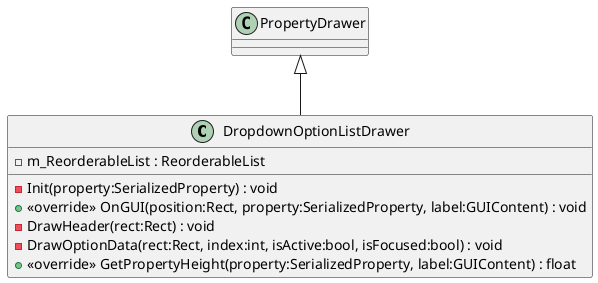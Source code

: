 @startuml
class DropdownOptionListDrawer {
    - m_ReorderableList : ReorderableList
    - Init(property:SerializedProperty) : void
    + <<override>> OnGUI(position:Rect, property:SerializedProperty, label:GUIContent) : void
    - DrawHeader(rect:Rect) : void
    - DrawOptionData(rect:Rect, index:int, isActive:bool, isFocused:bool) : void
    + <<override>> GetPropertyHeight(property:SerializedProperty, label:GUIContent) : float
}
PropertyDrawer <|-- DropdownOptionListDrawer
@enduml

